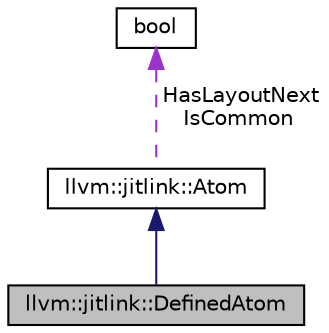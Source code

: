 digraph "llvm::jitlink::DefinedAtom"
{
 // LATEX_PDF_SIZE
  bgcolor="transparent";
  edge [fontname="Helvetica",fontsize="10",labelfontname="Helvetica",labelfontsize="10"];
  node [fontname="Helvetica",fontsize="10",shape="box"];
  Node1 [label="llvm::jitlink::DefinedAtom",height=0.2,width=0.4,color="black", fillcolor="grey75", style="filled", fontcolor="black",tooltip="Defined atom class."];
  Node2 -> Node1 [dir="back",color="midnightblue",fontsize="10",style="solid",fontname="Helvetica"];
  Node2 [label="llvm::jitlink::Atom",height=0.2,width=0.4,color="black",URL="$classllvm_1_1jitlink_1_1Atom.html",tooltip="Base Atom class. Used by absolute and undefined atoms."];
  Node3 -> Node2 [dir="back",color="darkorchid3",fontsize="10",style="dashed",label=" HasLayoutNext\nIsCommon" ,fontname="Helvetica"];
  Node3 [label="bool",height=0.2,width=0.4,color="black",URL="$classbool.html",tooltip=" "];
}
